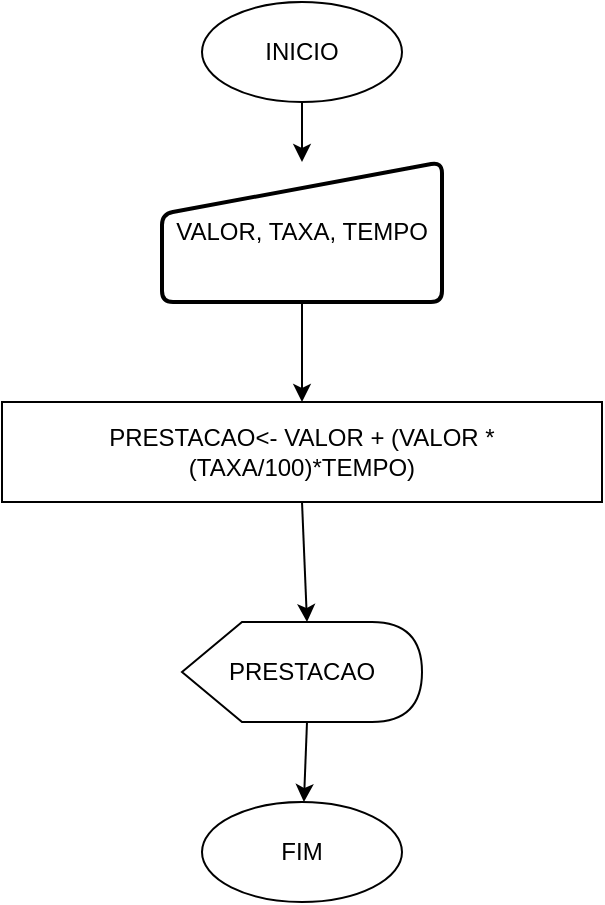 <mxfile version="14.5.1" type="device"><diagram id="ZlcItV2F0dBOE_jz3SMb" name="Página-1"><mxGraphModel dx="422" dy="520" grid="1" gridSize="10" guides="1" tooltips="1" connect="1" arrows="1" fold="1" page="1" pageScale="1" pageWidth="827" pageHeight="1169" math="0" shadow="0"><root><mxCell id="0"/><mxCell id="1" parent="0"/><mxCell id="TCi9rmj7uqv49dALuQn9-4" value="" style="rounded=0;orthogonalLoop=1;jettySize=auto;html=1;" edge="1" parent="1" source="1MJ5CMQ2EfRlf7ETxHVh-1" target="TCi9rmj7uqv49dALuQn9-1"><mxGeometry relative="1" as="geometry"/></mxCell><mxCell id="1MJ5CMQ2EfRlf7ETxHVh-1" value="INICIO" style="ellipse;whiteSpace=wrap;html=1;" parent="1" vertex="1"><mxGeometry x="260" y="120" width="100" height="50" as="geometry"/></mxCell><mxCell id="1MJ5CMQ2EfRlf7ETxHVh-7" style="edgeStyle=none;rounded=0;orthogonalLoop=1;jettySize=auto;html=1;exitX=0.5;exitY=1;exitDx=0;exitDy=0;entryX=0;entryY=0;entryDx=62.5;entryDy=0;entryPerimeter=0;" parent="1" source="1MJ5CMQ2EfRlf7ETxHVh-2" target="1MJ5CMQ2EfRlf7ETxHVh-6" edge="1"><mxGeometry relative="1" as="geometry"/></mxCell><mxCell id="1MJ5CMQ2EfRlf7ETxHVh-2" value="PRESTACAO&amp;lt;- VALOR + (VALOR * (TAXA/100)*TEMPO)" style="whiteSpace=wrap;html=1;" parent="1" vertex="1"><mxGeometry x="160" y="320" width="300" height="50" as="geometry"/></mxCell><mxCell id="1MJ5CMQ2EfRlf7ETxHVh-9" style="edgeStyle=none;rounded=0;orthogonalLoop=1;jettySize=auto;html=1;exitX=0;exitY=0;exitDx=62.5;exitDy=50;exitPerimeter=0;" parent="1" source="1MJ5CMQ2EfRlf7ETxHVh-6" target="1MJ5CMQ2EfRlf7ETxHVh-8" edge="1"><mxGeometry relative="1" as="geometry"/></mxCell><mxCell id="1MJ5CMQ2EfRlf7ETxHVh-6" value="PRESTACAO" style="shape=display;whiteSpace=wrap;html=1;" parent="1" vertex="1"><mxGeometry x="250" y="430" width="120" height="50" as="geometry"/></mxCell><mxCell id="1MJ5CMQ2EfRlf7ETxHVh-8" value="FIM" style="ellipse;whiteSpace=wrap;html=1;" parent="1" vertex="1"><mxGeometry x="260" y="520" width="100" height="50" as="geometry"/></mxCell><mxCell id="TCi9rmj7uqv49dALuQn9-5" value="" style="edgeStyle=none;rounded=0;orthogonalLoop=1;jettySize=auto;html=1;" edge="1" parent="1" source="TCi9rmj7uqv49dALuQn9-1" target="1MJ5CMQ2EfRlf7ETxHVh-2"><mxGeometry relative="1" as="geometry"/></mxCell><mxCell id="TCi9rmj7uqv49dALuQn9-1" value="&lt;span&gt;VALOR, TAXA, TEMPO&lt;/span&gt;" style="html=1;strokeWidth=2;shape=manualInput;whiteSpace=wrap;rounded=1;size=26;arcSize=11;" vertex="1" parent="1"><mxGeometry x="240" y="200" width="140" height="70" as="geometry"/></mxCell></root></mxGraphModel></diagram></mxfile>